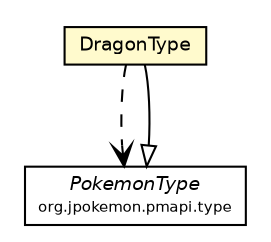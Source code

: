 #!/usr/local/bin/dot
#
# Class diagram 
# Generated by UMLGraph version 5.2 (http://www.umlgraph.org/)
#

digraph G {
	edge [fontname="Helvetica",fontsize=10,labelfontname="Helvetica",labelfontsize=10];
	node [fontname="Helvetica",fontsize=10,shape=plaintext];
	nodesep=0.25;
	ranksep=0.5;
	// org.jpokemon.pmapi.type.classic.DragonType
	c1887 [label=<<table title="org.jpokemon.pmapi.type.classic.DragonType" border="0" cellborder="1" cellspacing="0" cellpadding="2" port="p" bgcolor="lemonChiffon" href="./DragonType.html">
		<tr><td><table border="0" cellspacing="0" cellpadding="1">
<tr><td align="center" balign="center"> DragonType </td></tr>
		</table></td></tr>
		</table>>, fontname="Helvetica", fontcolor="black", fontsize=9.0];
	// org.jpokemon.pmapi.type.PokemonType
	c1890 [label=<<table title="org.jpokemon.pmapi.type.PokemonType" border="0" cellborder="1" cellspacing="0" cellpadding="2" port="p" href="../PokemonType.html">
		<tr><td><table border="0" cellspacing="0" cellpadding="1">
<tr><td align="center" balign="center"><font face="Helvetica-Oblique"> PokemonType </font></td></tr>
<tr><td align="center" balign="center"><font point-size="7.0"> org.jpokemon.pmapi.type </font></td></tr>
		</table></td></tr>
		</table>>, fontname="Helvetica", fontcolor="black", fontsize=9.0];
	//org.jpokemon.pmapi.type.classic.DragonType extends org.jpokemon.pmapi.type.PokemonType
	c1890:p -> c1887:p [dir=back,arrowtail=empty];
	// org.jpokemon.pmapi.type.classic.DragonType DEPEND org.jpokemon.pmapi.type.PokemonType
	c1887:p -> c1890:p [taillabel="", label="", headlabel="", fontname="Helvetica", fontcolor="black", fontsize=10.0, color="black", arrowhead=open, style=dashed];
}

